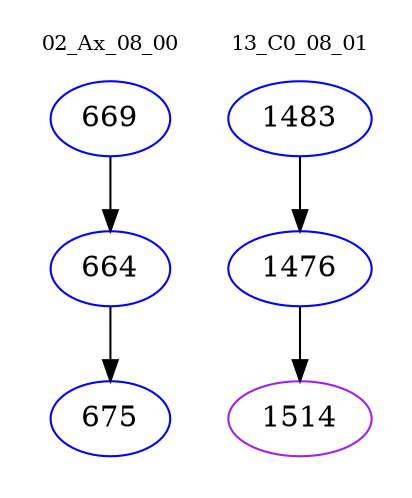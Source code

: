 digraph{
subgraph cluster_0 {
color = white
label = "02_Ax_08_00";
fontsize=10;
T0_669 [label="669", color="blue"]
T0_669 -> T0_664 [color="black"]
T0_664 [label="664", color="blue"]
T0_664 -> T0_675 [color="black"]
T0_675 [label="675", color="blue"]
}
subgraph cluster_1 {
color = white
label = "13_C0_08_01";
fontsize=10;
T1_1483 [label="1483", color="blue"]
T1_1483 -> T1_1476 [color="black"]
T1_1476 [label="1476", color="blue"]
T1_1476 -> T1_1514 [color="black"]
T1_1514 [label="1514", color="purple"]
}
}
